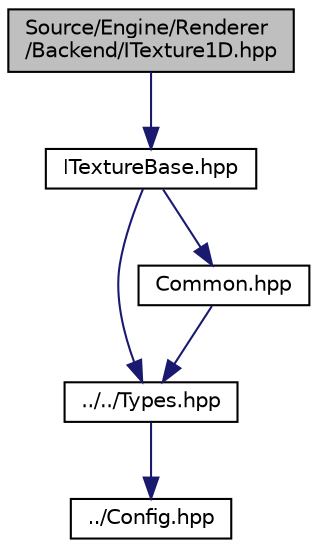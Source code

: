 digraph "Source/Engine/Renderer/Backend/ITexture1D.hpp"
{
  edge [fontname="Helvetica",fontsize="10",labelfontname="Helvetica",labelfontsize="10"];
  node [fontname="Helvetica",fontsize="10",shape=record];
  Node1 [label="Source/Engine/Renderer\l/Backend/ITexture1D.hpp",height=0.2,width=0.4,color="black", fillcolor="grey75", style="filled", fontcolor="black"];
  Node1 -> Node2 [color="midnightblue",fontsize="10",style="solid",fontname="Helvetica"];
  Node2 [label="ITextureBase.hpp",height=0.2,width=0.4,color="black", fillcolor="white", style="filled",URL="$ITextureBase_8hpp.html"];
  Node2 -> Node3 [color="midnightblue",fontsize="10",style="solid",fontname="Helvetica"];
  Node3 [label="../../Types.hpp",height=0.2,width=0.4,color="black", fillcolor="white", style="filled",URL="$Types_8hpp.html"];
  Node3 -> Node4 [color="midnightblue",fontsize="10",style="solid",fontname="Helvetica"];
  Node4 [label="../Config.hpp",height=0.2,width=0.4,color="black", fillcolor="white", style="filled",URL="$Config_8hpp.html"];
  Node2 -> Node5 [color="midnightblue",fontsize="10",style="solid",fontname="Helvetica"];
  Node5 [label="Common.hpp",height=0.2,width=0.4,color="black", fillcolor="white", style="filled",URL="$Renderer_2Backend_2Common_8hpp.html"];
  Node5 -> Node3 [color="midnightblue",fontsize="10",style="solid",fontname="Helvetica"];
}
